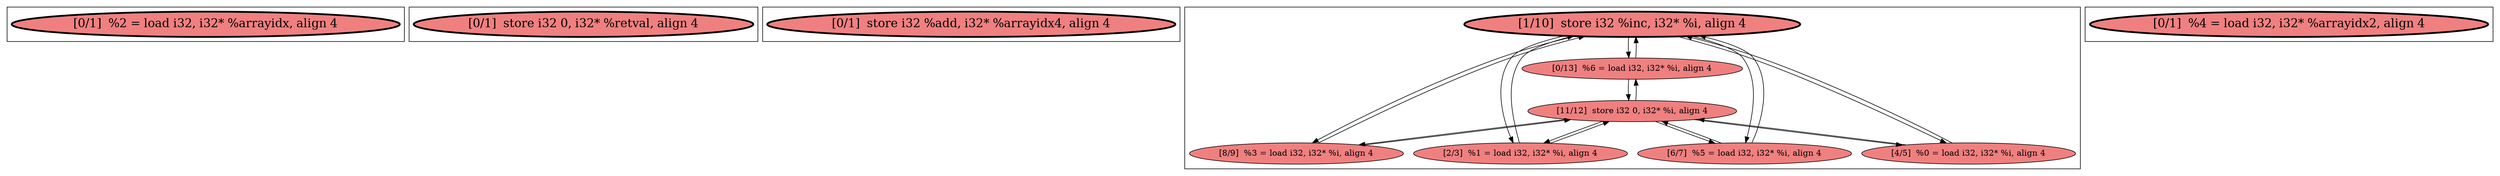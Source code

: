 
digraph G {





subgraph cluster4 {


node37 [penwidth=3.0,fontsize=20,fillcolor=lightcoral,label="[0/1]  %2 = load i32, i32* %arrayidx, align 4",shape=ellipse,style=filled ]



}

subgraph cluster3 {


node36 [penwidth=3.0,fontsize=20,fillcolor=lightcoral,label="[0/1]  store i32 0, i32* %retval, align 4",shape=ellipse,style=filled ]



}

subgraph cluster2 {


node35 [penwidth=3.0,fontsize=20,fillcolor=lightcoral,label="[0/1]  store i32 %add, i32* %arrayidx4, align 4",shape=ellipse,style=filled ]



}

subgraph cluster0 {


node28 [penwidth=3.0,fontsize=20,fillcolor=lightcoral,label="[1/10]  store i32 %inc, i32* %i, align 4",shape=ellipse,style=filled ]
node27 [fillcolor=lightcoral,label="[0/13]  %6 = load i32, i32* %i, align 4",shape=ellipse,style=filled ]
node33 [fillcolor=lightcoral,label="[8/9]  %3 = load i32, i32* %i, align 4",shape=ellipse,style=filled ]
node29 [fillcolor=lightcoral,label="[11/12]  store i32 0, i32* %i, align 4",shape=ellipse,style=filled ]
node30 [fillcolor=lightcoral,label="[2/3]  %1 = load i32, i32* %i, align 4",shape=ellipse,style=filled ]
node32 [fillcolor=lightcoral,label="[6/7]  %5 = load i32, i32* %i, align 4",shape=ellipse,style=filled ]
node31 [fillcolor=lightcoral,label="[4/5]  %0 = load i32, i32* %i, align 4",shape=ellipse,style=filled ]

node27->node28 [ ]
node28->node27 [ ]
node31->node28 [ ]
node27->node29 [ ]
node30->node28 [ ]
node28->node30 [ ]
node29->node30 [ ]
node32->node28 [ ]
node28->node31 [ ]
node28->node32 [ ]
node33->node29 [ ]
node29->node32 [ ]
node29->node27 [ ]
node29->node33 [ ]
node30->node29 [ ]
node33->node28 [ ]
node28->node33 [ ]
node29->node31 [ ]
node31->node29 [ ]
node32->node29 [ ]


}

subgraph cluster1 {


node34 [penwidth=3.0,fontsize=20,fillcolor=lightcoral,label="[0/1]  %4 = load i32, i32* %arrayidx2, align 4",shape=ellipse,style=filled ]



}

}

